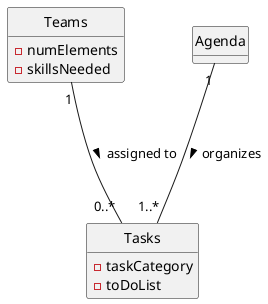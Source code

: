 @startuml

hide methods
hide circle

class Teams {
  - numElements
  - skillsNeeded
}

class Tasks {
  - taskCategory
  - toDoList
}

class Agenda {

}

Teams "1"---"0..*" Tasks : assigned to >
Agenda "1"---"1..*" Tasks : organizes >
@enduml